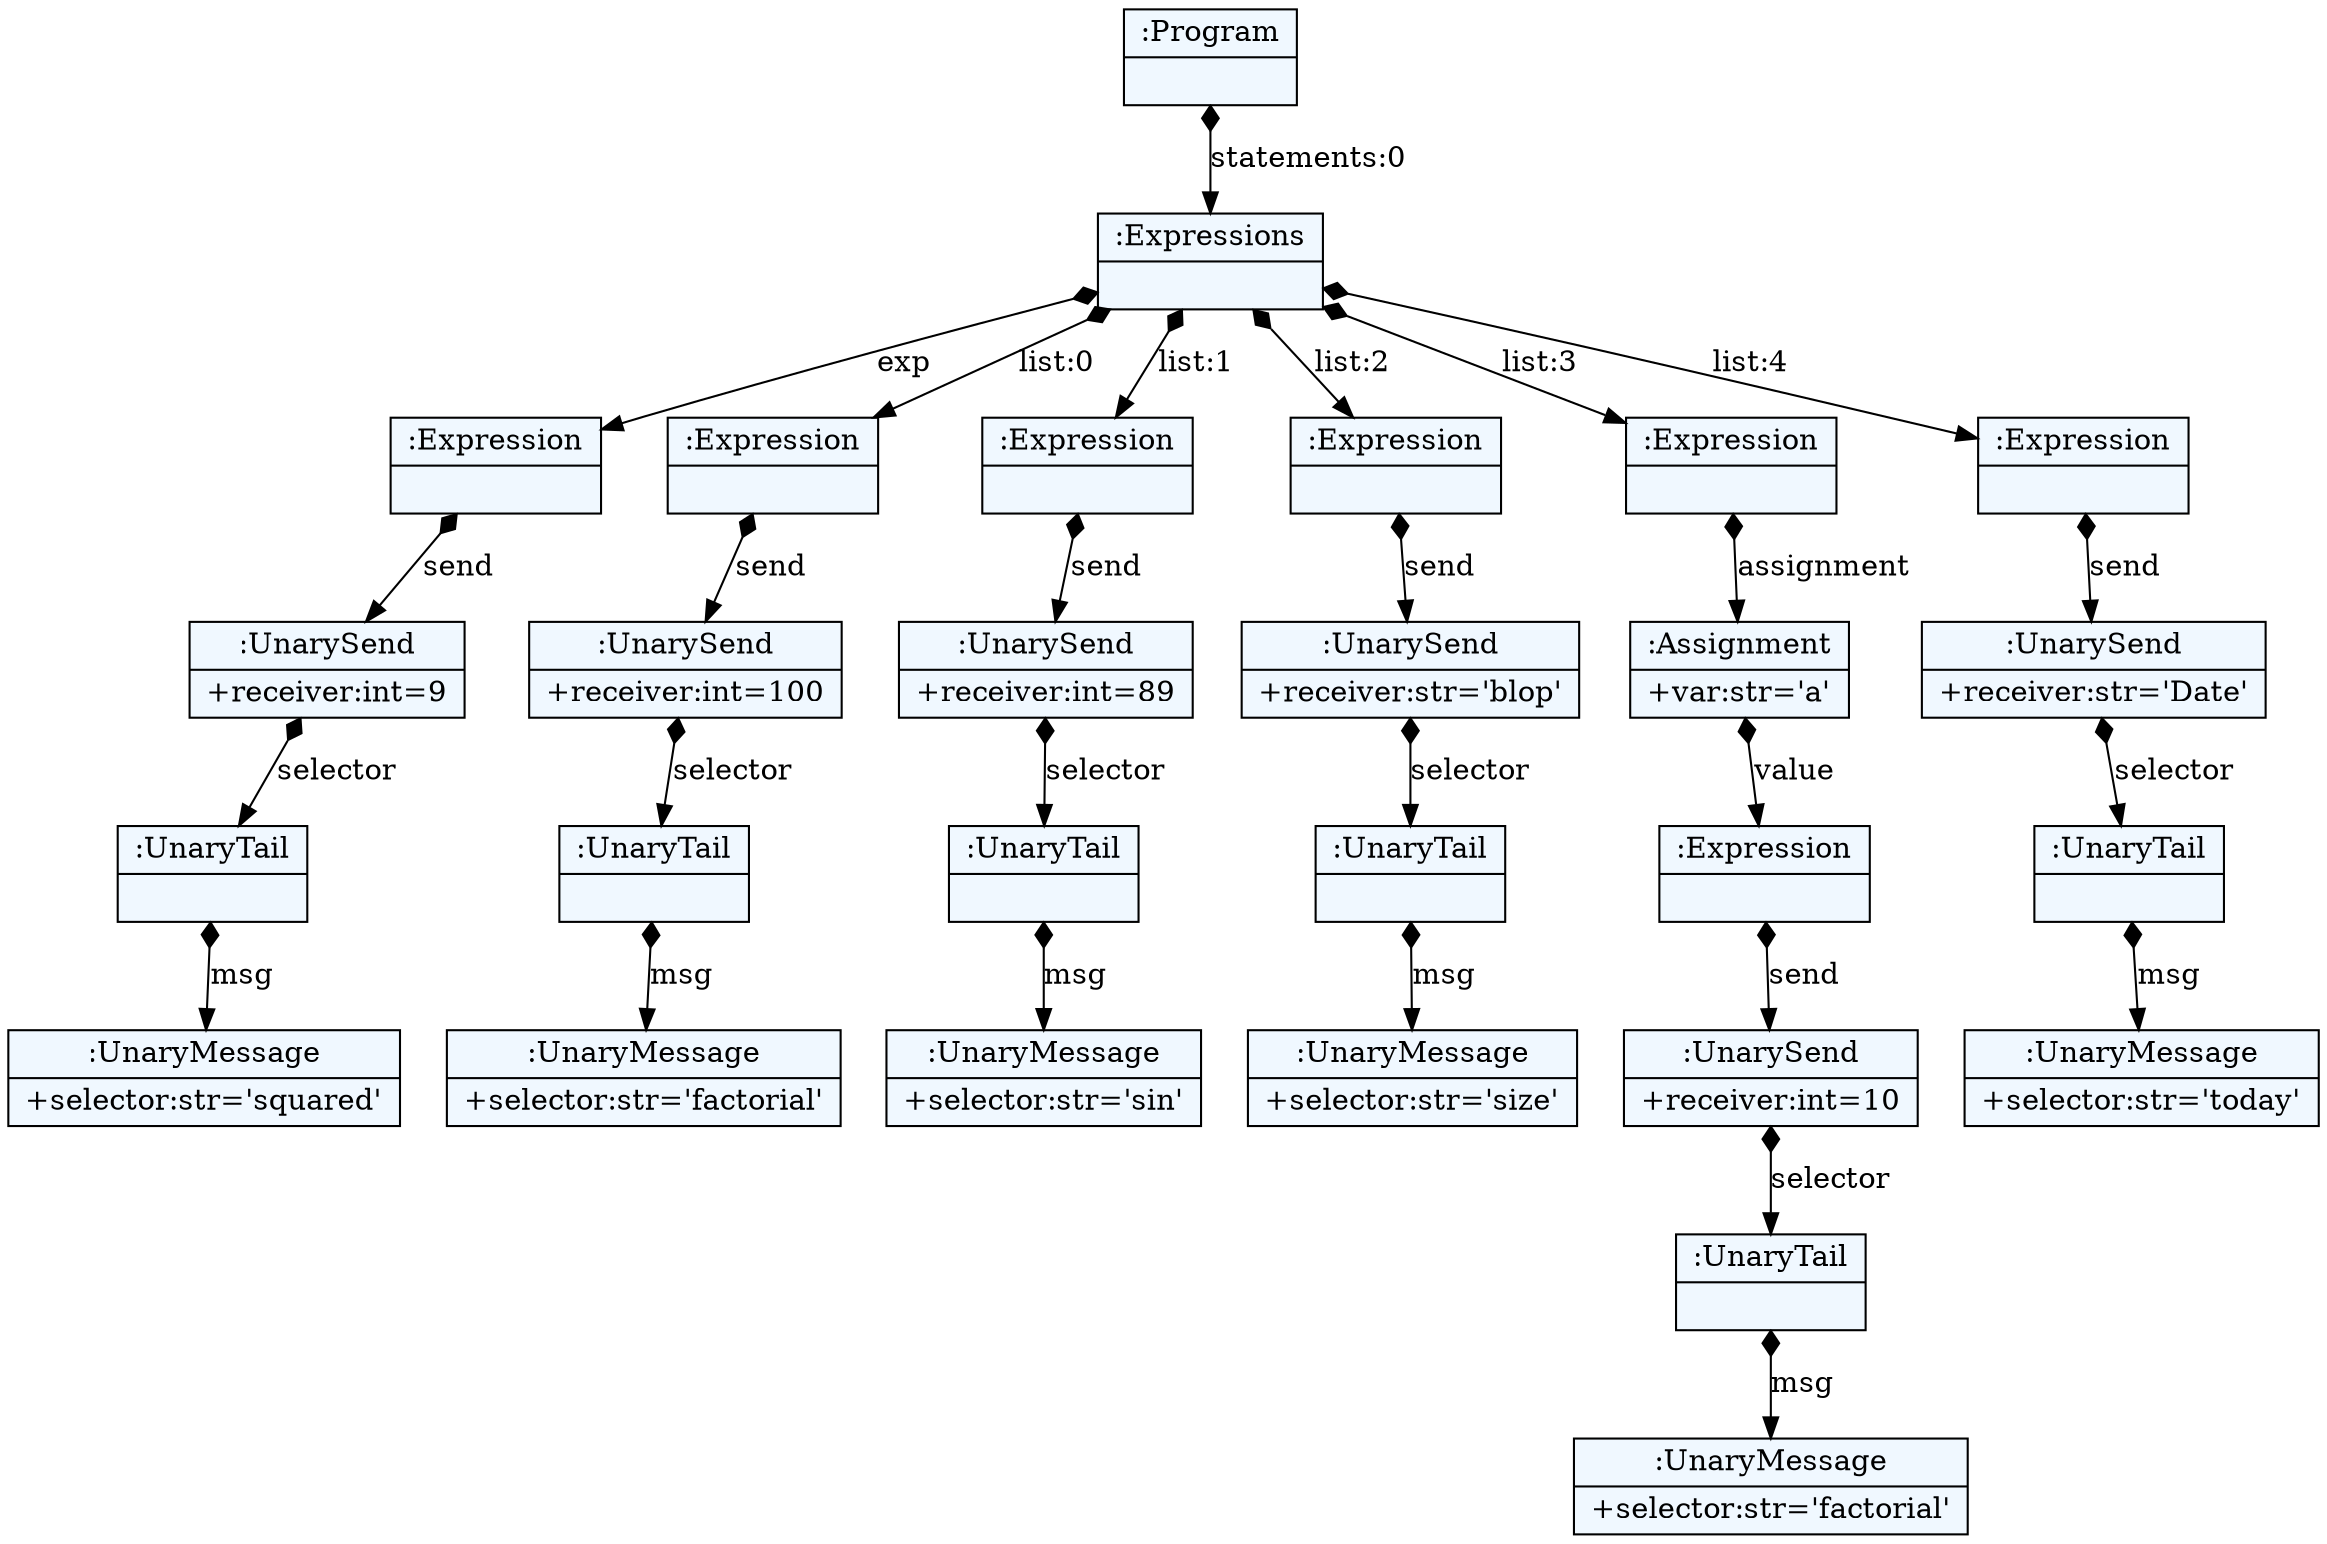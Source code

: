 
    digraph textX {
    fontname = "Bitstream Vera Sans"
    fontsize = 8
    node[
        shape=record,
        style=filled,
        fillcolor=aliceblue
    ]
    nodesep = 0.3
    edge[dir=black,arrowtail=empty]


3018096589624 -> 3018125910648 [label="statements:0" arrowtail=diamond dir=both]
3018125910648 -> 3018125911096 [label="exp" arrowtail=diamond dir=both]
3018125911096 -> 3018125911264 [label="send" arrowtail=diamond dir=both]
3018125911264 -> 3018125911488 [label="selector" arrowtail=diamond dir=both]
3018125911488 -> 3018125911600 [label="msg" arrowtail=diamond dir=both]
3018125911600[label="{:UnaryMessage|+selector:str='squared'\l}"]
3018125911488[label="{:UnaryTail|}"]
3018125911264[label="{:UnarySend|+receiver:int=9\l}"]
3018125911096[label="{:Expression|}"]
3018125910648 -> 3018125911152 [label="list:0" arrowtail=diamond dir=both]
3018125911152 -> 3018125911376 [label="send" arrowtail=diamond dir=both]
3018125911376 -> 3018125911712 [label="selector" arrowtail=diamond dir=both]
3018125911712 -> 3018125911768 [label="msg" arrowtail=diamond dir=both]
3018125911768[label="{:UnaryMessage|+selector:str='factorial'\l}"]
3018125911712[label="{:UnaryTail|}"]
3018125911376[label="{:UnarySend|+receiver:int=100\l}"]
3018125911152[label="{:Expression|}"]
3018125910648 -> 3018125911208 [label="list:1" arrowtail=diamond dir=both]
3018125911208 -> 3018125911544 [label="send" arrowtail=diamond dir=both]
3018125911544 -> 3018125911936 [label="selector" arrowtail=diamond dir=both]
3018125911936 -> 3018125911992 [label="msg" arrowtail=diamond dir=both]
3018125911992[label="{:UnaryMessage|+selector:str='sin'\l}"]
3018125911936[label="{:UnaryTail|}"]
3018125911544[label="{:UnarySend|+receiver:int=89\l}"]
3018125911208[label="{:Expression|}"]
3018125910648 -> 3018125911320 [label="list:2" arrowtail=diamond dir=both]
3018125911320 -> 3018125911824 [label="send" arrowtail=diamond dir=both]
3018125911824 -> 3018125912160 [label="selector" arrowtail=diamond dir=both]
3018125912160 -> 3018125912328 [label="msg" arrowtail=diamond dir=both]
3018125912328[label="{:UnaryMessage|+selector:str='size'\l}"]
3018125912160[label="{:UnaryTail|}"]
3018125911824[label="{:UnarySend|+receiver:str='blop'\l}"]
3018125911320[label="{:Expression|}"]
3018125910648 -> 3018125911432 [label="list:3" arrowtail=diamond dir=both]
3018125911432 -> 3018125912048 [label="assignment" arrowtail=diamond dir=both]
3018125912048 -> 3018125912440 [label="value" arrowtail=diamond dir=both]
3018125912440 -> 3018125912496 [label="send" arrowtail=diamond dir=both]
3018125912496 -> 3018125912776 [label="selector" arrowtail=diamond dir=both]
3018125912776 -> 3018125912888 [label="msg" arrowtail=diamond dir=both]
3018125912888[label="{:UnaryMessage|+selector:str='factorial'\l}"]
3018125912776[label="{:UnaryTail|}"]
3018125912496[label="{:UnarySend|+receiver:int=10\l}"]
3018125912440[label="{:Expression|}"]
3018125912048[label="{:Assignment|+var:str='a'\l}"]
3018125911432[label="{:Expression|}"]
3018125910648 -> 3018125911656 [label="list:4" arrowtail=diamond dir=both]
3018125911656 -> 3018125912216 [label="send" arrowtail=diamond dir=both]
3018125912216 -> 3018125912664 [label="selector" arrowtail=diamond dir=both]
3018125912664 -> 3018125912832 [label="msg" arrowtail=diamond dir=both]
3018125912832[label="{:UnaryMessage|+selector:str='today'\l}"]
3018125912664[label="{:UnaryTail|}"]
3018125912216[label="{:UnarySend|+receiver:str='Date'\l}"]
3018125911656[label="{:Expression|}"]
3018125910648[label="{:Expressions|}"]
3018096589624[label="{:Program|}"]

}
